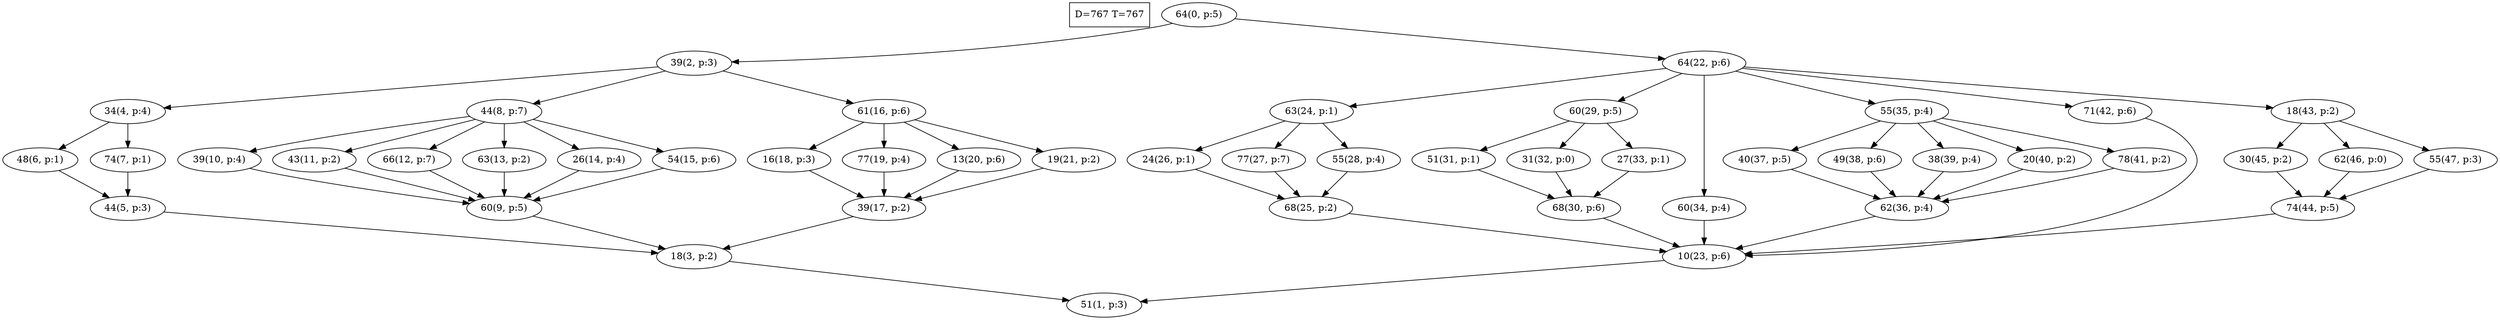 digraph Task {
i [shape=box, label="D=767 T=767"]; 
0 [label="64(0, p:5)"];
1 [label="51(1, p:3)"];
2 [label="39(2, p:3)"];
3 [label="18(3, p:2)"];
4 [label="34(4, p:4)"];
5 [label="44(5, p:3)"];
6 [label="48(6, p:1)"];
7 [label="74(7, p:1)"];
8 [label="44(8, p:7)"];
9 [label="60(9, p:5)"];
10 [label="39(10, p:4)"];
11 [label="43(11, p:2)"];
12 [label="66(12, p:7)"];
13 [label="63(13, p:2)"];
14 [label="26(14, p:4)"];
15 [label="54(15, p:6)"];
16 [label="61(16, p:6)"];
17 [label="39(17, p:2)"];
18 [label="16(18, p:3)"];
19 [label="77(19, p:4)"];
20 [label="13(20, p:6)"];
21 [label="19(21, p:2)"];
22 [label="64(22, p:6)"];
23 [label="10(23, p:6)"];
24 [label="63(24, p:1)"];
25 [label="68(25, p:2)"];
26 [label="24(26, p:1)"];
27 [label="77(27, p:7)"];
28 [label="55(28, p:4)"];
29 [label="60(29, p:5)"];
30 [label="68(30, p:6)"];
31 [label="51(31, p:1)"];
32 [label="31(32, p:0)"];
33 [label="27(33, p:1)"];
34 [label="60(34, p:4)"];
35 [label="55(35, p:4)"];
36 [label="62(36, p:4)"];
37 [label="40(37, p:5)"];
38 [label="49(38, p:6)"];
39 [label="38(39, p:4)"];
40 [label="20(40, p:2)"];
41 [label="78(41, p:2)"];
42 [label="71(42, p:6)"];
43 [label="18(43, p:2)"];
44 [label="74(44, p:5)"];
45 [label="30(45, p:2)"];
46 [label="62(46, p:0)"];
47 [label="55(47, p:3)"];
0 -> 2;
0 -> 22;
2 -> 4;
2 -> 8;
2 -> 16;
3 -> 1;
4 -> 6;
4 -> 7;
5 -> 3;
6 -> 5;
7 -> 5;
8 -> 10;
8 -> 11;
8 -> 12;
8 -> 13;
8 -> 14;
8 -> 15;
9 -> 3;
10 -> 9;
11 -> 9;
12 -> 9;
13 -> 9;
14 -> 9;
15 -> 9;
16 -> 18;
16 -> 19;
16 -> 20;
16 -> 21;
17 -> 3;
18 -> 17;
19 -> 17;
20 -> 17;
21 -> 17;
22 -> 24;
22 -> 29;
22 -> 34;
22 -> 35;
22 -> 42;
22 -> 43;
23 -> 1;
24 -> 26;
24 -> 27;
24 -> 28;
25 -> 23;
26 -> 25;
27 -> 25;
28 -> 25;
29 -> 31;
29 -> 32;
29 -> 33;
30 -> 23;
31 -> 30;
32 -> 30;
33 -> 30;
34 -> 23;
35 -> 37;
35 -> 38;
35 -> 39;
35 -> 40;
35 -> 41;
36 -> 23;
37 -> 36;
38 -> 36;
39 -> 36;
40 -> 36;
41 -> 36;
42 -> 23;
43 -> 45;
43 -> 46;
43 -> 47;
44 -> 23;
45 -> 44;
46 -> 44;
47 -> 44;
}